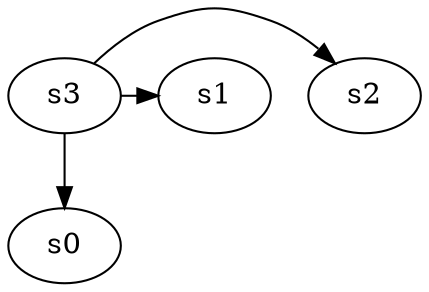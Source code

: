 digraph game_0946_complex_4 {
    s0 [name="s0", player=0, target=1];
    s1 [name="s1", player=0];
    s2 [name="s2", player=1];
    s3 [name="s3", player=1, target=1];

    s3 -> s0;
    s3 -> s1 [constraint="!(time % 5 == 3)"];
    s3 -> s2 [constraint="!(time % 4 == 2)"];
}
